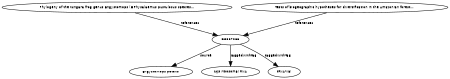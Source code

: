 digraph G {
size="3,3";
node [fontsize=7, fontname="Helvetica"];
edge [fontsize=7, fontname="Helvetica"];
node0 [label="DQ337233", width=0.27433100247,height=0.27433100247];
node1 [label="Phylogeny of the túngara frog genus Engystomops (=Physalaemus pustulosus species...", width=0.27433100247,height=0.27433100247];
node2 [label="Tests of biogeographic hypotheses for diversification in the Amazonian forest...", width=0.27433100247,height=0.27433100247];
node3 [label="Engystomops petersi", width=0.27433100247,height=0.27433100247];
node4 [label="16S ribosomal RNA", width=0.27433100247,height=0.27433100247];
node5 [label="tRNA-Val", width=0.27433100247,height=0.27433100247];
node1 -> node0 [label="references"];
node2 -> node0 [label="references"];
node0 -> node3 [label="source"];
node0 -> node4 [label="taggedWithTag"];
node0 -> node5 [label="taggedWithTag"];
}

